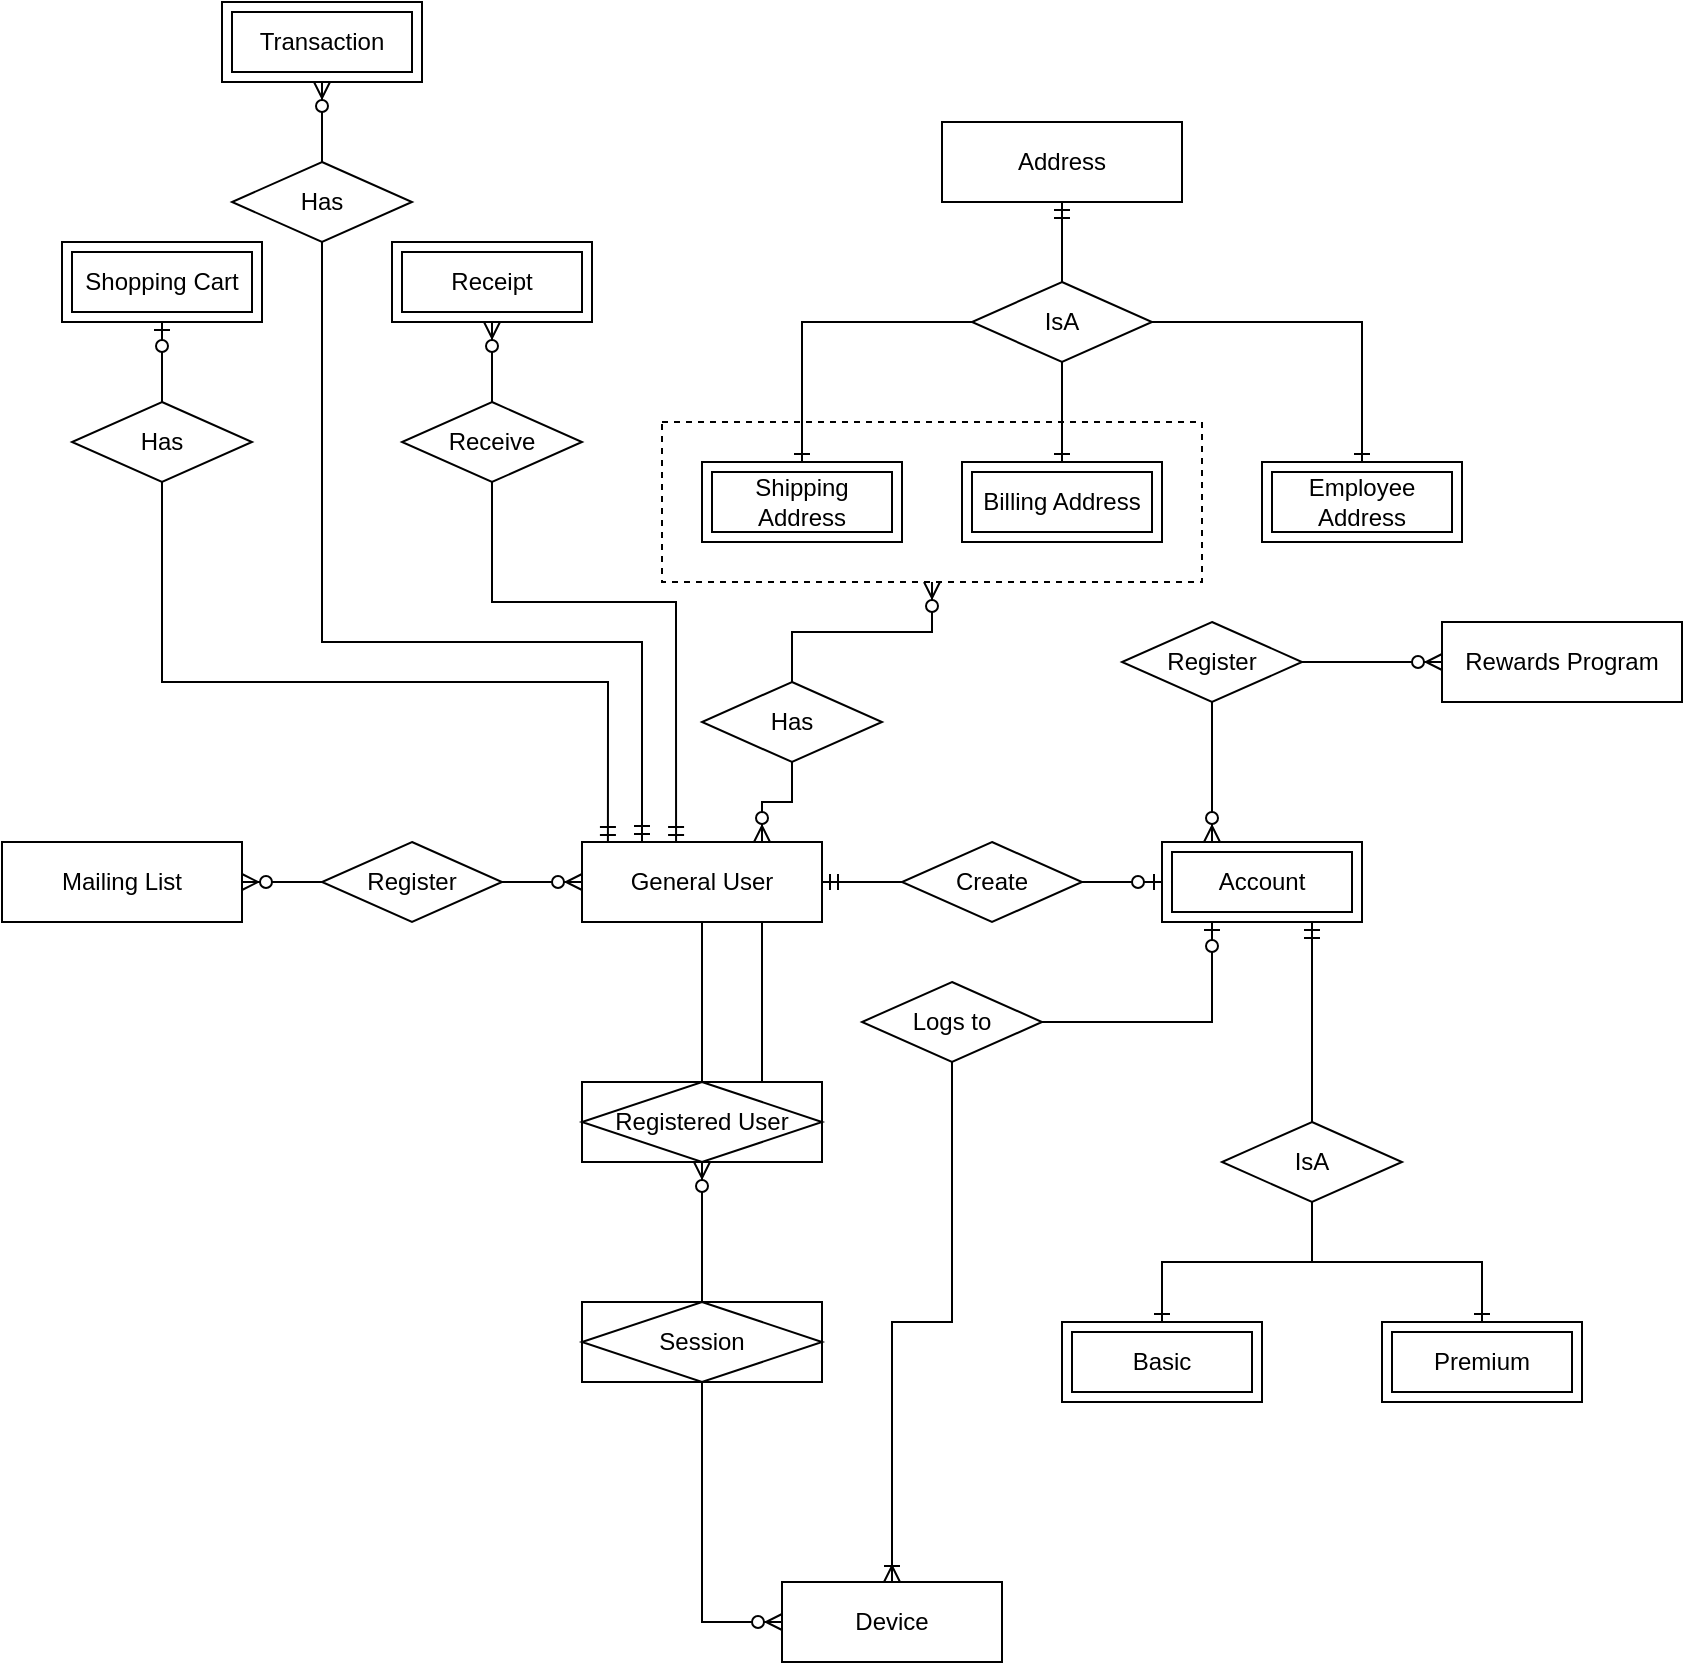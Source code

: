 <mxfile version="15.2.7" type="device"><diagram id="OLXf-MBgIyxH4YxEflwH" name="Page-1"><mxGraphModel dx="638" dy="1520" grid="1" gridSize="10" guides="1" tooltips="1" connect="1" arrows="1" fold="1" page="1" pageScale="1" pageWidth="850" pageHeight="1100" math="0" shadow="0"><root><mxCell id="0"/><mxCell id="1" parent="0"/><mxCell id="5BImpA6QK2ptEa1Dv-s6-14" style="edgeStyle=orthogonalEdgeStyle;rounded=0;orthogonalLoop=1;jettySize=auto;html=1;entryX=0;entryY=0.5;entryDx=0;entryDy=0;endArrow=none;endFill=0;startArrow=ERmandOne;startFill=0;" edge="1" parent="1" source="5BImpA6QK2ptEa1Dv-s6-4" target="5BImpA6QK2ptEa1Dv-s6-11"><mxGeometry relative="1" as="geometry"/></mxCell><mxCell id="5BImpA6QK2ptEa1Dv-s6-18" style="edgeStyle=orthogonalEdgeStyle;rounded=0;orthogonalLoop=1;jettySize=auto;html=1;entryX=1;entryY=0.5;entryDx=0;entryDy=0;startArrow=ERzeroToMany;startFill=1;endArrow=none;endFill=0;" edge="1" parent="1" source="5BImpA6QK2ptEa1Dv-s6-4" target="5BImpA6QK2ptEa1Dv-s6-17"><mxGeometry relative="1" as="geometry"/></mxCell><mxCell id="5BImpA6QK2ptEa1Dv-s6-44" style="edgeStyle=orthogonalEdgeStyle;rounded=0;orthogonalLoop=1;jettySize=auto;html=1;exitX=0.25;exitY=0;exitDx=0;exitDy=0;entryX=0.5;entryY=1;entryDx=0;entryDy=0;startArrow=ERmandOne;startFill=0;endArrow=none;endFill=0;" edge="1" parent="1" source="5BImpA6QK2ptEa1Dv-s6-4" target="5BImpA6QK2ptEa1Dv-s6-43"><mxGeometry relative="1" as="geometry"><Array as="points"><mxPoint x="350" y="220"/><mxPoint x="190" y="220"/></Array></mxGeometry></mxCell><mxCell id="5BImpA6QK2ptEa1Dv-s6-50" style="edgeStyle=orthogonalEdgeStyle;rounded=0;orthogonalLoop=1;jettySize=auto;html=1;exitX=0.108;exitY=0.013;exitDx=0;exitDy=0;entryX=0.5;entryY=1;entryDx=0;entryDy=0;startArrow=ERmandOne;startFill=0;endArrow=none;endFill=0;exitPerimeter=0;" edge="1" parent="1" source="5BImpA6QK2ptEa1Dv-s6-4" target="5BImpA6QK2ptEa1Dv-s6-49"><mxGeometry relative="1" as="geometry"><Array as="points"><mxPoint x="333" y="240"/><mxPoint x="110" y="240"/></Array></mxGeometry></mxCell><mxCell id="5BImpA6QK2ptEa1Dv-s6-55" style="edgeStyle=orthogonalEdgeStyle;rounded=0;orthogonalLoop=1;jettySize=auto;html=1;exitX=0.392;exitY=0.013;exitDx=0;exitDy=0;entryX=0.5;entryY=0;entryDx=0;entryDy=0;startArrow=ERmandOne;startFill=0;endArrow=none;endFill=0;exitPerimeter=0;" edge="1" parent="1" source="5BImpA6QK2ptEa1Dv-s6-4" target="5BImpA6QK2ptEa1Dv-s6-54"><mxGeometry relative="1" as="geometry"><Array as="points"><mxPoint x="367" y="200"/><mxPoint x="275" y="200"/></Array></mxGeometry></mxCell><mxCell id="5BImpA6QK2ptEa1Dv-s6-4" value="General User" style="whiteSpace=wrap;html=1;align=center;" vertex="1" parent="1"><mxGeometry x="320" y="320" width="120" height="40" as="geometry"/></mxCell><mxCell id="5BImpA6QK2ptEa1Dv-s6-47" style="edgeStyle=orthogonalEdgeStyle;rounded=0;orthogonalLoop=1;jettySize=auto;html=1;exitX=0.75;exitY=0;exitDx=0;exitDy=0;entryX=0.75;entryY=1;entryDx=0;entryDy=0;startArrow=none;startFill=0;endArrow=none;endFill=0;" edge="1" parent="1" source="5BImpA6QK2ptEa1Dv-s6-7" target="5BImpA6QK2ptEa1Dv-s6-4"><mxGeometry relative="1" as="geometry"><Array as="points"><mxPoint x="410" y="400"/><mxPoint x="410" y="400"/></Array></mxGeometry></mxCell><mxCell id="5BImpA6QK2ptEa1Dv-s6-48" style="edgeStyle=orthogonalEdgeStyle;rounded=0;orthogonalLoop=1;jettySize=auto;html=1;entryX=0.5;entryY=1;entryDx=0;entryDy=0;startArrow=none;startFill=0;endArrow=none;endFill=0;exitX=0.5;exitY=0;exitDx=0;exitDy=0;" edge="1" parent="1" source="5BImpA6QK2ptEa1Dv-s6-7" target="5BImpA6QK2ptEa1Dv-s6-4"><mxGeometry relative="1" as="geometry"><mxPoint x="310" y="400" as="sourcePoint"/><Array as="points"/></mxGeometry></mxCell><mxCell id="5BImpA6QK2ptEa1Dv-s6-7" value="Registered User" style="shape=associativeEntity;whiteSpace=wrap;html=1;align=center;" vertex="1" parent="1"><mxGeometry x="320" y="440" width="120" height="40" as="geometry"/></mxCell><mxCell id="5BImpA6QK2ptEa1Dv-s6-15" style="edgeStyle=orthogonalEdgeStyle;rounded=0;orthogonalLoop=1;jettySize=auto;html=1;entryX=0;entryY=0.5;entryDx=0;entryDy=0;endArrow=ERzeroToOne;endFill=1;" edge="1" parent="1" source="5BImpA6QK2ptEa1Dv-s6-11" target="5BImpA6QK2ptEa1Dv-s6-13"><mxGeometry relative="1" as="geometry"/></mxCell><mxCell id="5BImpA6QK2ptEa1Dv-s6-11" value="Create" style="shape=rhombus;perimeter=rhombusPerimeter;whiteSpace=wrap;html=1;align=center;" vertex="1" parent="1"><mxGeometry x="480" y="320" width="90" height="40" as="geometry"/></mxCell><mxCell id="5BImpA6QK2ptEa1Dv-s6-73" style="edgeStyle=orthogonalEdgeStyle;rounded=0;orthogonalLoop=1;jettySize=auto;html=1;exitX=0.25;exitY=0;exitDx=0;exitDy=0;entryX=0.5;entryY=1;entryDx=0;entryDy=0;startArrow=ERzeroToMany;startFill=1;endArrow=none;endFill=0;" edge="1" parent="1" source="5BImpA6QK2ptEa1Dv-s6-13" target="5BImpA6QK2ptEa1Dv-s6-71"><mxGeometry relative="1" as="geometry"/></mxCell><mxCell id="5BImpA6QK2ptEa1Dv-s6-13" value="Account" style="shape=ext;margin=3;double=1;whiteSpace=wrap;html=1;align=center;strokeColor=default;" vertex="1" parent="1"><mxGeometry x="610" y="320" width="100" height="40" as="geometry"/></mxCell><mxCell id="5BImpA6QK2ptEa1Dv-s6-19" style="edgeStyle=orthogonalEdgeStyle;rounded=0;orthogonalLoop=1;jettySize=auto;html=1;entryX=0;entryY=0.5;entryDx=0;entryDy=0;startArrow=ERzeroToMany;startFill=1;endArrow=none;endFill=0;" edge="1" parent="1" source="5BImpA6QK2ptEa1Dv-s6-16" target="5BImpA6QK2ptEa1Dv-s6-17"><mxGeometry relative="1" as="geometry"/></mxCell><mxCell id="5BImpA6QK2ptEa1Dv-s6-16" value="Mailing List" style="whiteSpace=wrap;html=1;align=center;" vertex="1" parent="1"><mxGeometry x="30" y="320" width="120" height="40" as="geometry"/></mxCell><mxCell id="5BImpA6QK2ptEa1Dv-s6-17" value="Register" style="shape=rhombus;perimeter=rhombusPerimeter;whiteSpace=wrap;html=1;align=center;" vertex="1" parent="1"><mxGeometry x="190" y="320" width="90" height="40" as="geometry"/></mxCell><mxCell id="5BImpA6QK2ptEa1Dv-s6-20" value="Address" style="whiteSpace=wrap;html=1;align=center;" vertex="1" parent="1"><mxGeometry x="500" y="-40" width="120" height="40" as="geometry"/></mxCell><mxCell id="5BImpA6QK2ptEa1Dv-s6-22" style="edgeStyle=orthogonalEdgeStyle;rounded=0;orthogonalLoop=1;jettySize=auto;html=1;entryX=0.75;entryY=0;entryDx=0;entryDy=0;startArrow=none;startFill=0;endArrow=ERzeroToMany;endFill=1;" edge="1" parent="1" source="5BImpA6QK2ptEa1Dv-s6-21" target="5BImpA6QK2ptEa1Dv-s6-4"><mxGeometry relative="1" as="geometry"/></mxCell><mxCell id="5BImpA6QK2ptEa1Dv-s6-36" style="edgeStyle=orthogonalEdgeStyle;rounded=0;orthogonalLoop=1;jettySize=auto;html=1;entryX=0.5;entryY=1;entryDx=0;entryDy=0;startArrow=none;startFill=0;endArrow=ERzeroToMany;endFill=1;" edge="1" parent="1" source="5BImpA6QK2ptEa1Dv-s6-21" target="5BImpA6QK2ptEa1Dv-s6-35"><mxGeometry relative="1" as="geometry"/></mxCell><mxCell id="5BImpA6QK2ptEa1Dv-s6-21" value="Has" style="shape=rhombus;perimeter=rhombusPerimeter;whiteSpace=wrap;html=1;align=center;" vertex="1" parent="1"><mxGeometry x="380" y="240" width="90" height="40" as="geometry"/></mxCell><mxCell id="5BImpA6QK2ptEa1Dv-s6-28" style="edgeStyle=orthogonalEdgeStyle;rounded=0;orthogonalLoop=1;jettySize=auto;html=1;entryX=0.5;entryY=1;entryDx=0;entryDy=0;startArrow=none;startFill=0;endArrow=ERmandOne;endFill=0;" edge="1" parent="1" source="5BImpA6QK2ptEa1Dv-s6-24" target="5BImpA6QK2ptEa1Dv-s6-20"><mxGeometry relative="1" as="geometry"/></mxCell><mxCell id="5BImpA6QK2ptEa1Dv-s6-30" style="edgeStyle=orthogonalEdgeStyle;rounded=0;orthogonalLoop=1;jettySize=auto;html=1;entryX=0.5;entryY=0;entryDx=0;entryDy=0;startArrow=none;startFill=0;endArrow=ERone;endFill=0;" edge="1" parent="1" source="5BImpA6QK2ptEa1Dv-s6-24" target="5BImpA6QK2ptEa1Dv-s6-27"><mxGeometry relative="1" as="geometry"/></mxCell><mxCell id="5BImpA6QK2ptEa1Dv-s6-32" style="edgeStyle=orthogonalEdgeStyle;rounded=0;orthogonalLoop=1;jettySize=auto;html=1;entryX=0.5;entryY=0;entryDx=0;entryDy=0;startArrow=none;startFill=0;endArrow=ERone;endFill=0;" edge="1" parent="1" source="5BImpA6QK2ptEa1Dv-s6-24" target="5BImpA6QK2ptEa1Dv-s6-26"><mxGeometry relative="1" as="geometry"/></mxCell><mxCell id="5BImpA6QK2ptEa1Dv-s6-33" style="edgeStyle=orthogonalEdgeStyle;rounded=0;orthogonalLoop=1;jettySize=auto;html=1;entryX=0.5;entryY=0;entryDx=0;entryDy=0;startArrow=none;startFill=0;endArrow=ERone;endFill=0;" edge="1" parent="1" source="5BImpA6QK2ptEa1Dv-s6-24" target="5BImpA6QK2ptEa1Dv-s6-25"><mxGeometry relative="1" as="geometry"/></mxCell><mxCell id="5BImpA6QK2ptEa1Dv-s6-24" value="IsA" style="shape=rhombus;perimeter=rhombusPerimeter;whiteSpace=wrap;html=1;align=center;" vertex="1" parent="1"><mxGeometry x="515" y="40" width="90" height="40" as="geometry"/></mxCell><mxCell id="5BImpA6QK2ptEa1Dv-s6-25" value="Employee Address" style="shape=ext;margin=3;double=1;whiteSpace=wrap;html=1;align=center;strokeColor=default;" vertex="1" parent="1"><mxGeometry x="660" y="130" width="100" height="40" as="geometry"/></mxCell><mxCell id="5BImpA6QK2ptEa1Dv-s6-26" value="Billing Address" style="shape=ext;margin=3;double=1;whiteSpace=wrap;html=1;align=center;strokeColor=default;" vertex="1" parent="1"><mxGeometry x="510" y="130" width="100" height="40" as="geometry"/></mxCell><mxCell id="5BImpA6QK2ptEa1Dv-s6-27" value="Shipping Address" style="shape=ext;margin=3;double=1;whiteSpace=wrap;html=1;align=center;strokeColor=default;" vertex="1" parent="1"><mxGeometry x="380" y="130" width="100" height="40" as="geometry"/></mxCell><mxCell id="5BImpA6QK2ptEa1Dv-s6-35" value="" style="rounded=0;whiteSpace=wrap;html=1;strokeColor=default;fillColor=none;dashed=1;" vertex="1" parent="1"><mxGeometry x="360" y="110" width="270" height="80" as="geometry"/></mxCell><mxCell id="5BImpA6QK2ptEa1Dv-s6-37" value="Transaction" style="shape=ext;margin=3;double=1;whiteSpace=wrap;html=1;align=center;strokeColor=default;" vertex="1" parent="1"><mxGeometry x="140" y="-100" width="100" height="40" as="geometry"/></mxCell><mxCell id="5BImpA6QK2ptEa1Dv-s6-45" style="edgeStyle=orthogonalEdgeStyle;rounded=0;orthogonalLoop=1;jettySize=auto;html=1;exitX=0.5;exitY=0;exitDx=0;exitDy=0;entryX=0.5;entryY=1;entryDx=0;entryDy=0;startArrow=none;startFill=0;endArrow=ERzeroToMany;endFill=1;" edge="1" parent="1" source="5BImpA6QK2ptEa1Dv-s6-43" target="5BImpA6QK2ptEa1Dv-s6-37"><mxGeometry relative="1" as="geometry"/></mxCell><mxCell id="5BImpA6QK2ptEa1Dv-s6-43" value="Has" style="shape=rhombus;perimeter=rhombusPerimeter;whiteSpace=wrap;html=1;align=center;" vertex="1" parent="1"><mxGeometry x="145" y="-20" width="90" height="40" as="geometry"/></mxCell><mxCell id="5BImpA6QK2ptEa1Dv-s6-51" style="edgeStyle=orthogonalEdgeStyle;rounded=0;orthogonalLoop=1;jettySize=auto;html=1;entryX=0.5;entryY=1;entryDx=0;entryDy=0;startArrow=none;startFill=0;endArrow=ERzeroToOne;endFill=1;exitX=0.5;exitY=0;exitDx=0;exitDy=0;" edge="1" parent="1" source="5BImpA6QK2ptEa1Dv-s6-49" target="5BImpA6QK2ptEa1Dv-s6-53"><mxGeometry relative="1" as="geometry"><mxPoint x="115" y="170" as="sourcePoint"/><mxPoint x="115" y="180" as="targetPoint"/></mxGeometry></mxCell><mxCell id="5BImpA6QK2ptEa1Dv-s6-49" value="Has" style="shape=rhombus;perimeter=rhombusPerimeter;whiteSpace=wrap;html=1;align=center;" vertex="1" parent="1"><mxGeometry x="65" y="100" width="90" height="40" as="geometry"/></mxCell><mxCell id="5BImpA6QK2ptEa1Dv-s6-53" value="Shopping Cart" style="shape=ext;margin=3;double=1;whiteSpace=wrap;html=1;align=center;strokeColor=default;" vertex="1" parent="1"><mxGeometry x="60" y="20" width="100" height="40" as="geometry"/></mxCell><mxCell id="5BImpA6QK2ptEa1Dv-s6-57" style="edgeStyle=orthogonalEdgeStyle;rounded=0;orthogonalLoop=1;jettySize=auto;html=1;exitX=0.5;exitY=0;exitDx=0;exitDy=0;entryX=0.5;entryY=1;entryDx=0;entryDy=0;startArrow=none;startFill=0;endArrow=ERzeroToMany;endFill=1;" edge="1" parent="1" source="5BImpA6QK2ptEa1Dv-s6-54" target="5BImpA6QK2ptEa1Dv-s6-56"><mxGeometry relative="1" as="geometry"/></mxCell><mxCell id="5BImpA6QK2ptEa1Dv-s6-54" value="Receive" style="shape=rhombus;perimeter=rhombusPerimeter;whiteSpace=wrap;html=1;align=center;" vertex="1" parent="1"><mxGeometry x="230" y="100" width="90" height="40" as="geometry"/></mxCell><mxCell id="5BImpA6QK2ptEa1Dv-s6-56" value="Receipt" style="shape=ext;margin=3;double=1;whiteSpace=wrap;html=1;align=center;strokeColor=default;" vertex="1" parent="1"><mxGeometry x="225" y="20" width="100" height="40" as="geometry"/></mxCell><mxCell id="5BImpA6QK2ptEa1Dv-s6-60" style="edgeStyle=orthogonalEdgeStyle;rounded=0;orthogonalLoop=1;jettySize=auto;html=1;exitX=0.5;exitY=0;exitDx=0;exitDy=0;entryX=0.5;entryY=1;entryDx=0;entryDy=0;startArrow=none;startFill=0;endArrow=ERzeroToMany;endFill=1;" edge="1" parent="1" source="5BImpA6QK2ptEa1Dv-s6-58" target="5BImpA6QK2ptEa1Dv-s6-7"><mxGeometry relative="1" as="geometry"/></mxCell><mxCell id="5BImpA6QK2ptEa1Dv-s6-61" style="edgeStyle=orthogonalEdgeStyle;rounded=0;orthogonalLoop=1;jettySize=auto;html=1;exitX=0.5;exitY=1;exitDx=0;exitDy=0;startArrow=none;startFill=0;endArrow=ERzeroToMany;endFill=1;entryX=0;entryY=0.5;entryDx=0;entryDy=0;" edge="1" parent="1" source="5BImpA6QK2ptEa1Dv-s6-58" target="5BImpA6QK2ptEa1Dv-s6-59"><mxGeometry relative="1" as="geometry"><mxPoint x="640" y="570" as="targetPoint"/><Array as="points"><mxPoint x="380" y="710"/></Array></mxGeometry></mxCell><mxCell id="5BImpA6QK2ptEa1Dv-s6-58" value="Session" style="shape=associativeEntity;whiteSpace=wrap;html=1;align=center;" vertex="1" parent="1"><mxGeometry x="320" y="550" width="120" height="40" as="geometry"/></mxCell><mxCell id="5BImpA6QK2ptEa1Dv-s6-63" style="edgeStyle=orthogonalEdgeStyle;rounded=0;orthogonalLoop=1;jettySize=auto;html=1;exitX=0.5;exitY=0;exitDx=0;exitDy=0;entryX=0.5;entryY=1;entryDx=0;entryDy=0;startArrow=ERoneToMany;startFill=0;endArrow=none;endFill=0;" edge="1" parent="1" source="5BImpA6QK2ptEa1Dv-s6-59" target="5BImpA6QK2ptEa1Dv-s6-62"><mxGeometry relative="1" as="geometry"/></mxCell><mxCell id="5BImpA6QK2ptEa1Dv-s6-59" value="Device" style="whiteSpace=wrap;html=1;align=center;" vertex="1" parent="1"><mxGeometry x="420" y="690" width="110" height="40" as="geometry"/></mxCell><mxCell id="5BImpA6QK2ptEa1Dv-s6-64" style="edgeStyle=orthogonalEdgeStyle;rounded=0;orthogonalLoop=1;jettySize=auto;html=1;exitX=1;exitY=0.5;exitDx=0;exitDy=0;entryX=0.25;entryY=1;entryDx=0;entryDy=0;startArrow=none;startFill=0;endArrow=ERzeroToOne;endFill=1;" edge="1" parent="1" source="5BImpA6QK2ptEa1Dv-s6-62" target="5BImpA6QK2ptEa1Dv-s6-13"><mxGeometry relative="1" as="geometry"/></mxCell><mxCell id="5BImpA6QK2ptEa1Dv-s6-62" value="Logs to" style="shape=rhombus;perimeter=rhombusPerimeter;whiteSpace=wrap;html=1;align=center;" vertex="1" parent="1"><mxGeometry x="460" y="390" width="90" height="40" as="geometry"/></mxCell><mxCell id="5BImpA6QK2ptEa1Dv-s6-68" style="edgeStyle=orthogonalEdgeStyle;rounded=0;orthogonalLoop=1;jettySize=auto;html=1;exitX=0.5;exitY=0;exitDx=0;exitDy=0;entryX=0.75;entryY=1;entryDx=0;entryDy=0;startArrow=none;startFill=0;endArrow=ERmandOne;endFill=0;" edge="1" parent="1" source="5BImpA6QK2ptEa1Dv-s6-65" target="5BImpA6QK2ptEa1Dv-s6-13"><mxGeometry relative="1" as="geometry"/></mxCell><mxCell id="5BImpA6QK2ptEa1Dv-s6-69" style="edgeStyle=orthogonalEdgeStyle;rounded=0;orthogonalLoop=1;jettySize=auto;html=1;exitX=0.5;exitY=1;exitDx=0;exitDy=0;entryX=0.5;entryY=0;entryDx=0;entryDy=0;startArrow=none;startFill=0;endArrow=ERone;endFill=0;" edge="1" parent="1" source="5BImpA6QK2ptEa1Dv-s6-65" target="5BImpA6QK2ptEa1Dv-s6-66"><mxGeometry relative="1" as="geometry"/></mxCell><mxCell id="5BImpA6QK2ptEa1Dv-s6-70" style="edgeStyle=orthogonalEdgeStyle;rounded=0;orthogonalLoop=1;jettySize=auto;html=1;exitX=0.5;exitY=1;exitDx=0;exitDy=0;entryX=0.5;entryY=0;entryDx=0;entryDy=0;startArrow=none;startFill=0;endArrow=ERone;endFill=0;" edge="1" parent="1" source="5BImpA6QK2ptEa1Dv-s6-65" target="5BImpA6QK2ptEa1Dv-s6-67"><mxGeometry relative="1" as="geometry"/></mxCell><mxCell id="5BImpA6QK2ptEa1Dv-s6-65" value="IsA" style="shape=rhombus;perimeter=rhombusPerimeter;whiteSpace=wrap;html=1;align=center;" vertex="1" parent="1"><mxGeometry x="640" y="460" width="90" height="40" as="geometry"/></mxCell><mxCell id="5BImpA6QK2ptEa1Dv-s6-66" value="Basic" style="shape=ext;margin=3;double=1;whiteSpace=wrap;html=1;align=center;strokeColor=default;" vertex="1" parent="1"><mxGeometry x="560" y="560" width="100" height="40" as="geometry"/></mxCell><mxCell id="5BImpA6QK2ptEa1Dv-s6-67" value="Premium" style="shape=ext;margin=3;double=1;whiteSpace=wrap;html=1;align=center;strokeColor=default;" vertex="1" parent="1"><mxGeometry x="720" y="560" width="100" height="40" as="geometry"/></mxCell><mxCell id="5BImpA6QK2ptEa1Dv-s6-74" style="edgeStyle=orthogonalEdgeStyle;rounded=0;orthogonalLoop=1;jettySize=auto;html=1;exitX=1;exitY=0.5;exitDx=0;exitDy=0;entryX=0;entryY=0.5;entryDx=0;entryDy=0;startArrow=none;startFill=0;endArrow=ERzeroToMany;endFill=1;" edge="1" parent="1" source="5BImpA6QK2ptEa1Dv-s6-71" target="5BImpA6QK2ptEa1Dv-s6-72"><mxGeometry relative="1" as="geometry"><Array as="points"><mxPoint x="720" y="230"/><mxPoint x="720" y="230"/></Array></mxGeometry></mxCell><mxCell id="5BImpA6QK2ptEa1Dv-s6-71" value="Register" style="shape=rhombus;perimeter=rhombusPerimeter;whiteSpace=wrap;html=1;align=center;" vertex="1" parent="1"><mxGeometry x="590" y="210" width="90" height="40" as="geometry"/></mxCell><mxCell id="5BImpA6QK2ptEa1Dv-s6-72" value="Rewards Program" style="whiteSpace=wrap;html=1;align=center;" vertex="1" parent="1"><mxGeometry x="750" y="210" width="120" height="40" as="geometry"/></mxCell></root></mxGraphModel></diagram></mxfile>